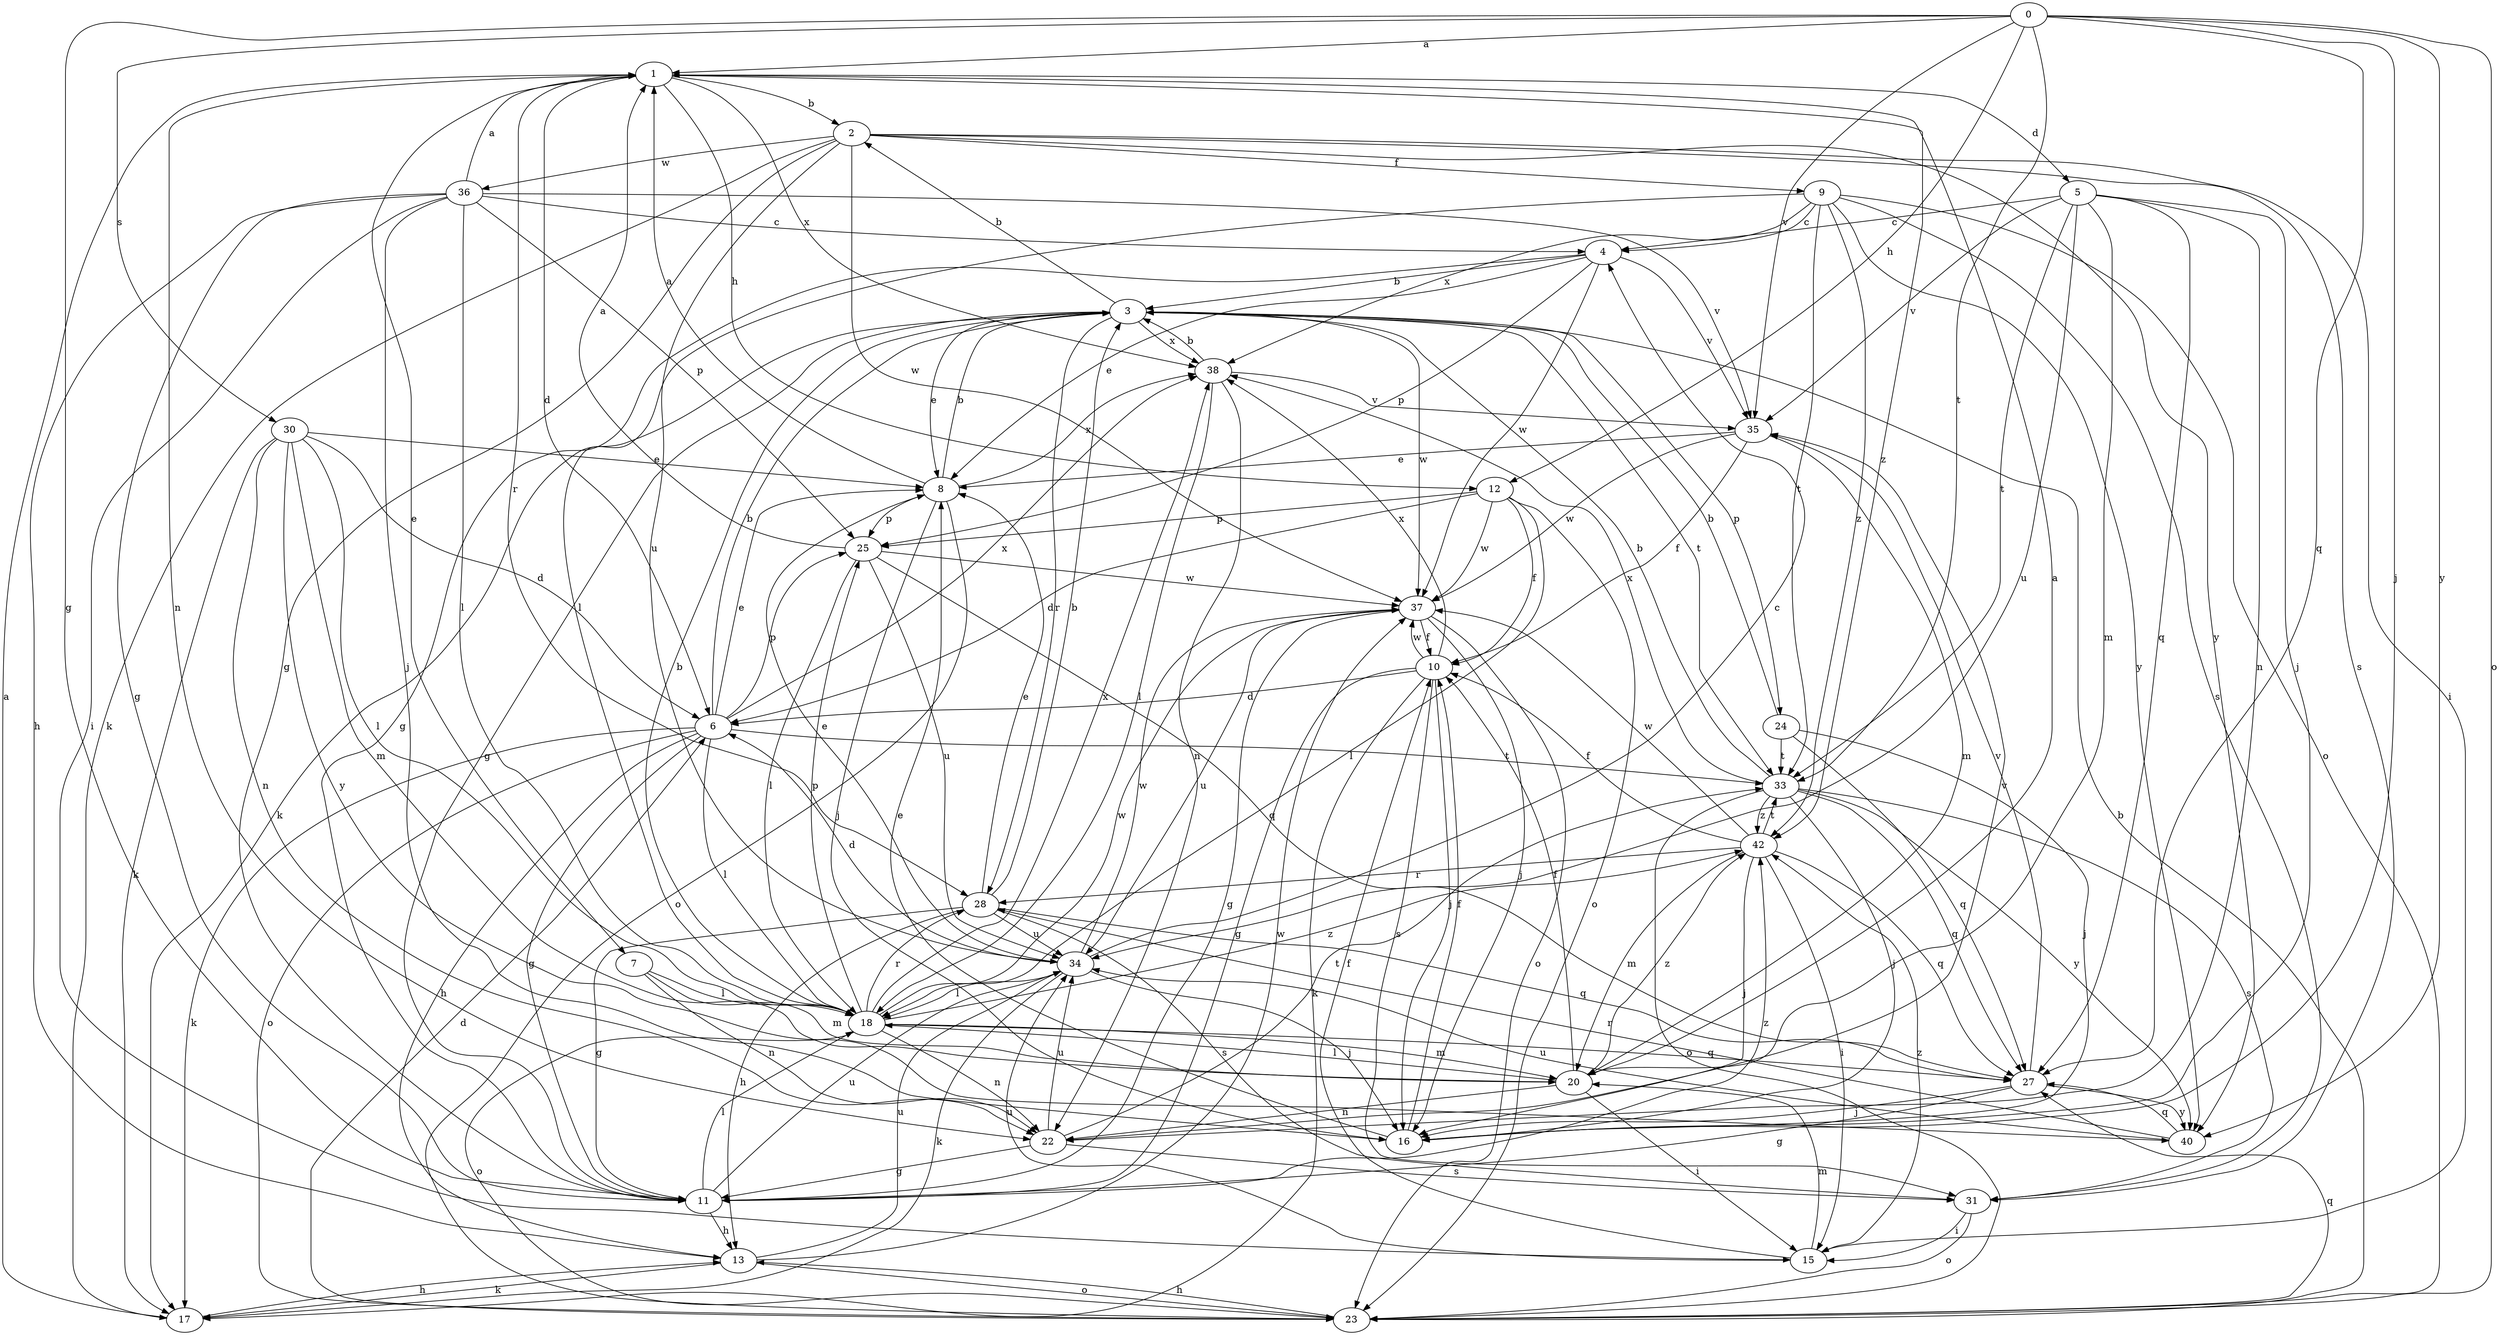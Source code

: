 strict digraph  {
0;
1;
2;
3;
4;
5;
6;
7;
8;
9;
10;
11;
12;
13;
15;
16;
17;
18;
20;
22;
23;
24;
25;
27;
28;
30;
31;
33;
34;
35;
36;
37;
38;
40;
42;
0 -> 1  [label=a];
0 -> 11  [label=g];
0 -> 12  [label=h];
0 -> 16  [label=j];
0 -> 23  [label=o];
0 -> 27  [label=q];
0 -> 30  [label=s];
0 -> 33  [label=t];
0 -> 35  [label=v];
0 -> 40  [label=y];
1 -> 2  [label=b];
1 -> 5  [label=d];
1 -> 6  [label=d];
1 -> 7  [label=e];
1 -> 12  [label=h];
1 -> 22  [label=n];
1 -> 28  [label=r];
1 -> 38  [label=x];
1 -> 42  [label=z];
2 -> 9  [label=f];
2 -> 11  [label=g];
2 -> 15  [label=i];
2 -> 17  [label=k];
2 -> 31  [label=s];
2 -> 34  [label=u];
2 -> 36  [label=w];
2 -> 37  [label=w];
2 -> 40  [label=y];
3 -> 2  [label=b];
3 -> 8  [label=e];
3 -> 11  [label=g];
3 -> 17  [label=k];
3 -> 24  [label=p];
3 -> 28  [label=r];
3 -> 33  [label=t];
3 -> 37  [label=w];
3 -> 38  [label=x];
4 -> 3  [label=b];
4 -> 8  [label=e];
4 -> 11  [label=g];
4 -> 25  [label=p];
4 -> 35  [label=v];
4 -> 37  [label=w];
5 -> 4  [label=c];
5 -> 16  [label=j];
5 -> 20  [label=m];
5 -> 22  [label=n];
5 -> 27  [label=q];
5 -> 33  [label=t];
5 -> 34  [label=u];
5 -> 35  [label=v];
6 -> 3  [label=b];
6 -> 8  [label=e];
6 -> 11  [label=g];
6 -> 13  [label=h];
6 -> 17  [label=k];
6 -> 18  [label=l];
6 -> 23  [label=o];
6 -> 25  [label=p];
6 -> 33  [label=t];
6 -> 38  [label=x];
7 -> 18  [label=l];
7 -> 20  [label=m];
7 -> 22  [label=n];
8 -> 1  [label=a];
8 -> 3  [label=b];
8 -> 16  [label=j];
8 -> 23  [label=o];
8 -> 25  [label=p];
8 -> 38  [label=x];
9 -> 4  [label=c];
9 -> 18  [label=l];
9 -> 23  [label=o];
9 -> 31  [label=s];
9 -> 33  [label=t];
9 -> 38  [label=x];
9 -> 40  [label=y];
9 -> 42  [label=z];
10 -> 6  [label=d];
10 -> 11  [label=g];
10 -> 16  [label=j];
10 -> 17  [label=k];
10 -> 31  [label=s];
10 -> 37  [label=w];
10 -> 38  [label=x];
11 -> 13  [label=h];
11 -> 18  [label=l];
11 -> 34  [label=u];
11 -> 42  [label=z];
12 -> 6  [label=d];
12 -> 10  [label=f];
12 -> 18  [label=l];
12 -> 23  [label=o];
12 -> 25  [label=p];
12 -> 37  [label=w];
13 -> 17  [label=k];
13 -> 23  [label=o];
13 -> 34  [label=u];
13 -> 37  [label=w];
15 -> 10  [label=f];
15 -> 20  [label=m];
15 -> 34  [label=u];
15 -> 42  [label=z];
16 -> 8  [label=e];
16 -> 10  [label=f];
17 -> 1  [label=a];
17 -> 13  [label=h];
18 -> 3  [label=b];
18 -> 20  [label=m];
18 -> 22  [label=n];
18 -> 23  [label=o];
18 -> 25  [label=p];
18 -> 27  [label=q];
18 -> 28  [label=r];
18 -> 37  [label=w];
18 -> 38  [label=x];
18 -> 42  [label=z];
20 -> 1  [label=a];
20 -> 10  [label=f];
20 -> 15  [label=i];
20 -> 18  [label=l];
20 -> 22  [label=n];
20 -> 42  [label=z];
22 -> 11  [label=g];
22 -> 31  [label=s];
22 -> 33  [label=t];
22 -> 34  [label=u];
22 -> 35  [label=v];
23 -> 3  [label=b];
23 -> 6  [label=d];
23 -> 13  [label=h];
23 -> 27  [label=q];
24 -> 3  [label=b];
24 -> 16  [label=j];
24 -> 27  [label=q];
24 -> 33  [label=t];
25 -> 1  [label=a];
25 -> 18  [label=l];
25 -> 27  [label=q];
25 -> 34  [label=u];
25 -> 37  [label=w];
27 -> 11  [label=g];
27 -> 16  [label=j];
27 -> 35  [label=v];
27 -> 40  [label=y];
28 -> 3  [label=b];
28 -> 8  [label=e];
28 -> 11  [label=g];
28 -> 13  [label=h];
28 -> 27  [label=q];
28 -> 31  [label=s];
28 -> 34  [label=u];
30 -> 6  [label=d];
30 -> 8  [label=e];
30 -> 17  [label=k];
30 -> 18  [label=l];
30 -> 20  [label=m];
30 -> 22  [label=n];
30 -> 40  [label=y];
31 -> 15  [label=i];
31 -> 23  [label=o];
33 -> 3  [label=b];
33 -> 16  [label=j];
33 -> 23  [label=o];
33 -> 27  [label=q];
33 -> 31  [label=s];
33 -> 38  [label=x];
33 -> 40  [label=y];
33 -> 42  [label=z];
34 -> 4  [label=c];
34 -> 6  [label=d];
34 -> 8  [label=e];
34 -> 16  [label=j];
34 -> 17  [label=k];
34 -> 18  [label=l];
34 -> 37  [label=w];
35 -> 8  [label=e];
35 -> 10  [label=f];
35 -> 20  [label=m];
35 -> 37  [label=w];
36 -> 1  [label=a];
36 -> 4  [label=c];
36 -> 11  [label=g];
36 -> 13  [label=h];
36 -> 15  [label=i];
36 -> 16  [label=j];
36 -> 18  [label=l];
36 -> 25  [label=p];
36 -> 35  [label=v];
37 -> 10  [label=f];
37 -> 11  [label=g];
37 -> 16  [label=j];
37 -> 23  [label=o];
37 -> 34  [label=u];
38 -> 3  [label=b];
38 -> 18  [label=l];
38 -> 22  [label=n];
38 -> 35  [label=v];
40 -> 27  [label=q];
40 -> 28  [label=r];
40 -> 34  [label=u];
42 -> 10  [label=f];
42 -> 15  [label=i];
42 -> 16  [label=j];
42 -> 20  [label=m];
42 -> 27  [label=q];
42 -> 28  [label=r];
42 -> 33  [label=t];
42 -> 37  [label=w];
}
